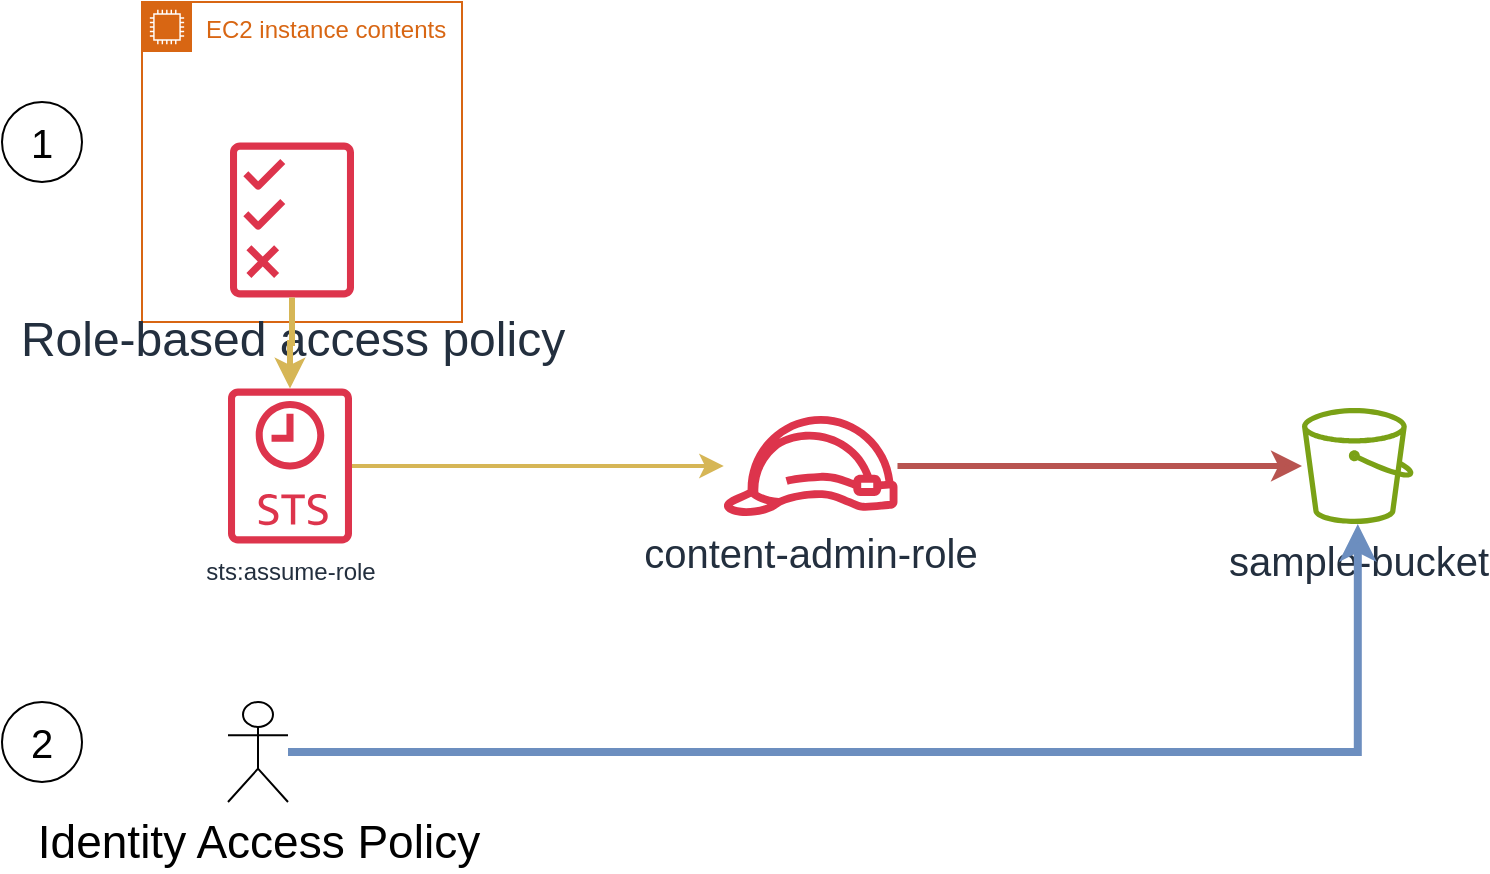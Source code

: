 <mxfile version="24.6.2" type="github">
  <diagram name="IAM" id="D8udispwGqIBE8XHiB6t">
    <mxGraphModel dx="1026" dy="684" grid="1" gridSize="10" guides="1" tooltips="1" connect="1" arrows="1" fold="1" page="1" pageScale="1" pageWidth="850" pageHeight="1100" math="0" shadow="0">
      <root>
        <mxCell id="0" />
        <mxCell id="1" parent="0" />
        <mxCell id="BuNx71DsrO6zCrrEtByI-1" value="&lt;font style=&quot;font-size: 20px;&quot;&gt;content-admin-role&lt;/font&gt;" style="sketch=0;outlineConnect=0;fontColor=#232F3E;gradientColor=none;fillColor=#DD344C;strokeColor=none;dashed=0;verticalLabelPosition=bottom;verticalAlign=top;align=center;html=1;fontSize=12;fontStyle=0;aspect=fixed;pointerEvents=1;shape=mxgraph.aws4.role;" vertex="1" parent="1">
          <mxGeometry x="440" y="287" width="88.64" height="50" as="geometry" />
        </mxCell>
        <mxCell id="BuNx71DsrO6zCrrEtByI-4" value="&lt;font style=&quot;font-size: 20px;&quot;&gt;sample-bucket&lt;/font&gt;" style="sketch=0;outlineConnect=0;fontColor=#232F3E;gradientColor=none;fillColor=#7AA116;strokeColor=none;dashed=0;verticalLabelPosition=bottom;verticalAlign=top;align=center;html=1;fontSize=12;fontStyle=0;aspect=fixed;pointerEvents=1;shape=mxgraph.aws4.bucket;" vertex="1" parent="1">
          <mxGeometry x="730" y="283" width="55.77" height="58" as="geometry" />
        </mxCell>
        <mxCell id="BuNx71DsrO6zCrrEtByI-5" value="" style="endArrow=classic;html=1;rounded=0;fillColor=#f8cecc;strokeColor=#b85450;strokeWidth=3;" edge="1" parent="1" source="BuNx71DsrO6zCrrEtByI-1" target="BuNx71DsrO6zCrrEtByI-4">
          <mxGeometry width="50" height="50" relative="1" as="geometry">
            <mxPoint x="510.645" y="252.669" as="sourcePoint" />
            <mxPoint x="653.545" y="250.001" as="targetPoint" />
          </mxGeometry>
        </mxCell>
        <mxCell id="BuNx71DsrO6zCrrEtByI-6" value="EC2 instance contents" style="points=[[0,0],[0.25,0],[0.5,0],[0.75,0],[1,0],[1,0.25],[1,0.5],[1,0.75],[1,1],[0.75,1],[0.5,1],[0.25,1],[0,1],[0,0.75],[0,0.5],[0,0.25]];outlineConnect=0;gradientColor=none;html=1;whiteSpace=wrap;fontSize=12;fontStyle=0;container=1;pointerEvents=0;collapsible=0;recursiveResize=0;shape=mxgraph.aws4.group;grIcon=mxgraph.aws4.group_ec2_instance_contents;strokeColor=#D86613;fillColor=none;verticalAlign=top;align=left;spacingLeft=30;fontColor=#D86613;dashed=0;" vertex="1" parent="1">
          <mxGeometry x="150" y="80" width="160" height="160" as="geometry" />
        </mxCell>
        <mxCell id="BuNx71DsrO6zCrrEtByI-3" value="&lt;font style=&quot;font-size: 24px;&quot;&gt;Role-based access policy&lt;/font&gt;" style="sketch=0;outlineConnect=0;fontColor=#232F3E;gradientColor=none;fillColor=#DD344C;strokeColor=none;dashed=0;verticalLabelPosition=bottom;verticalAlign=top;align=center;html=1;fontSize=12;fontStyle=0;aspect=fixed;pointerEvents=1;shape=mxgraph.aws4.permissions;" vertex="1" parent="BuNx71DsrO6zCrrEtByI-6">
          <mxGeometry x="44" y="70" width="62" height="78" as="geometry" />
        </mxCell>
        <mxCell id="BuNx71DsrO6zCrrEtByI-11" style="edgeStyle=orthogonalEdgeStyle;rounded=0;orthogonalLoop=1;jettySize=auto;html=1;strokeWidth=2;fillColor=#fff2cc;strokeColor=#d6b656;" edge="1" parent="1" source="BuNx71DsrO6zCrrEtByI-17" target="BuNx71DsrO6zCrrEtByI-1">
          <mxGeometry relative="1" as="geometry">
            <mxPoint x="263.937" y="312" as="sourcePoint" />
          </mxGeometry>
        </mxCell>
        <mxCell id="BuNx71DsrO6zCrrEtByI-10" style="edgeStyle=orthogonalEdgeStyle;rounded=0;orthogonalLoop=1;jettySize=auto;html=1;strokeWidth=3;fillColor=#fff2cc;strokeColor=#d6b656;" edge="1" parent="1" source="BuNx71DsrO6zCrrEtByI-3" target="BuNx71DsrO6zCrrEtByI-17">
          <mxGeometry relative="1" as="geometry">
            <mxPoint x="225.1" y="287" as="targetPoint" />
          </mxGeometry>
        </mxCell>
        <mxCell id="BuNx71DsrO6zCrrEtByI-16" style="edgeStyle=orthogonalEdgeStyle;rounded=0;orthogonalLoop=1;jettySize=auto;html=1;fillColor=#dae8fc;strokeColor=#6c8ebf;strokeWidth=4;" edge="1" parent="1" source="BuNx71DsrO6zCrrEtByI-15" target="BuNx71DsrO6zCrrEtByI-4">
          <mxGeometry relative="1" as="geometry" />
        </mxCell>
        <mxCell id="BuNx71DsrO6zCrrEtByI-15" value="&lt;font style=&quot;font-size: 23px;&quot;&gt;Identity Access Policy&lt;/font&gt;" style="shape=umlActor;verticalLabelPosition=bottom;verticalAlign=top;html=1;outlineConnect=0;" vertex="1" parent="1">
          <mxGeometry x="193" y="430" width="30" height="50" as="geometry" />
        </mxCell>
        <mxCell id="BuNx71DsrO6zCrrEtByI-17" value="sts:assume-role" style="sketch=0;outlineConnect=0;fontColor=#232F3E;gradientColor=none;fillColor=#DD344C;strokeColor=none;dashed=0;verticalLabelPosition=bottom;verticalAlign=top;align=center;html=1;fontSize=12;fontStyle=0;aspect=fixed;pointerEvents=1;shape=mxgraph.aws4.sts_alternate;" vertex="1" parent="1">
          <mxGeometry x="193" y="273" width="62" height="78" as="geometry" />
        </mxCell>
        <mxCell id="BuNx71DsrO6zCrrEtByI-18" value="&lt;font style=&quot;font-size: 20px;&quot;&gt;1&lt;/font&gt;" style="ellipse;whiteSpace=wrap;html=1;aspect=fixed;" vertex="1" parent="1">
          <mxGeometry x="80" y="130" width="40" height="40" as="geometry" />
        </mxCell>
        <mxCell id="BuNx71DsrO6zCrrEtByI-19" value="&lt;font style=&quot;font-size: 20px;&quot;&gt;2&lt;/font&gt;" style="ellipse;whiteSpace=wrap;html=1;aspect=fixed;" vertex="1" parent="1">
          <mxGeometry x="80" y="430" width="40" height="40" as="geometry" />
        </mxCell>
      </root>
    </mxGraphModel>
  </diagram>
</mxfile>
